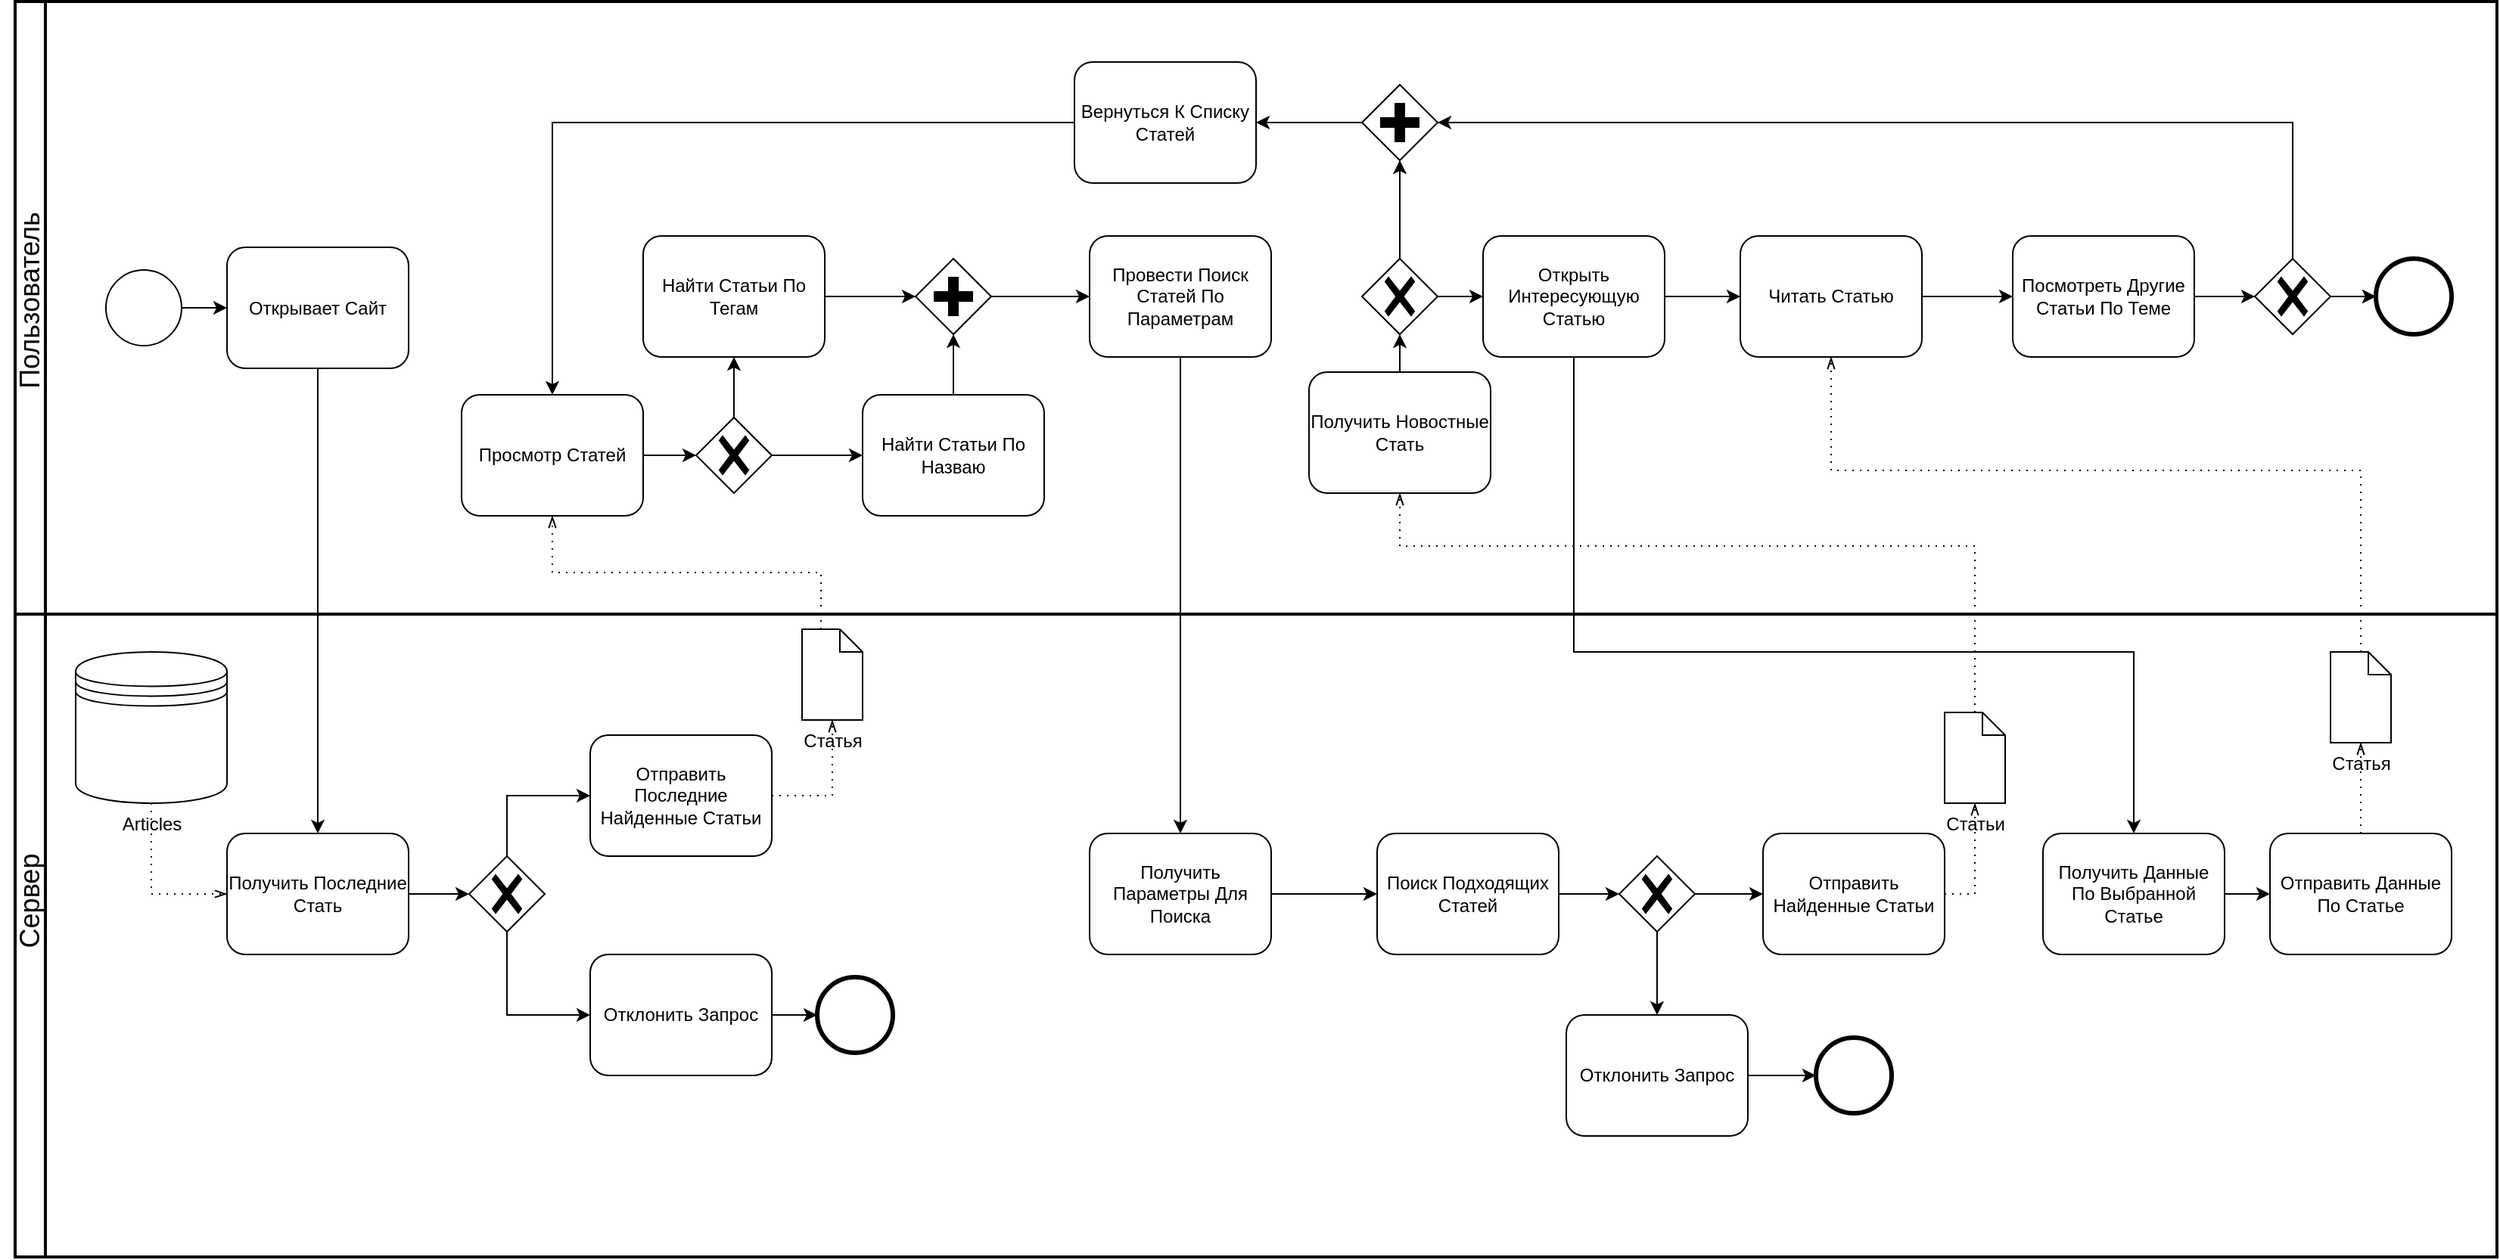 <mxfile version="24.0.7" type="device">
  <diagram name="Page-1" id="2a216829-ef6e-dabb-86c1-c78162f3ba2b">
    <mxGraphModel dx="1217" dy="666" grid="1" gridSize="10" guides="1" tooltips="1" connect="1" arrows="1" fold="1" page="1" pageScale="1" pageWidth="850" pageHeight="1100" background="none" math="0" shadow="0">
      <root>
        <mxCell id="0" />
        <mxCell id="1" parent="0" />
        <mxCell id="TucjEpPuX23Nhl8czytz-80" value="" style="swimlane;html=1;startSize=20;fontStyle=0;collapsible=0;horizontal=0;swimlaneLine=0;fillColor=none;whiteSpace=wrap;" parent="1" vertex="1">
          <mxGeometry x="310" y="1080" width="1640" height="550" as="geometry" />
        </mxCell>
        <mxCell id="TucjEpPuX23Nhl8czytz-85" value="" style="swimlane;html=1;startSize=20;fontStyle=0;collapsible=0;horizontal=0;swimlaneLine=1;swimlaneFillColor=#ffffff;strokeWidth=2;whiteSpace=wrap;" parent="TucjEpPuX23Nhl8czytz-80" vertex="1">
          <mxGeometry y="-280" width="1640" height="405" as="geometry" />
        </mxCell>
        <mxCell id="7a84cebc1def654-1" value="" style="shape=mxgraph.bpmn.shape;html=1;verticalLabelPosition=bottom;labelBackgroundColor=#ffffff;verticalAlign=top;perimeter=ellipsePerimeter;outline=standard;symbol=general;" parent="TucjEpPuX23Nhl8czytz-85" vertex="1">
          <mxGeometry x="60" y="177.5" width="50" height="50" as="geometry" />
        </mxCell>
        <mxCell id="7a84cebc1def654-2" value="Открывает Сайт" style="shape=ext;rounded=1;html=1;whiteSpace=wrap;" parent="TucjEpPuX23Nhl8czytz-85" vertex="1">
          <mxGeometry x="140" y="162.5" width="120" height="80" as="geometry" />
        </mxCell>
        <mxCell id="7a84cebc1def654-36" style="edgeStyle=orthogonalEdgeStyle;rounded=0;html=1;jettySize=auto;orthogonalLoop=1;entryX=0;entryY=0.5;entryDx=0;entryDy=0;exitX=1;exitY=0.5;exitDx=0;exitDy=0;" parent="TucjEpPuX23Nhl8czytz-85" source="7a84cebc1def654-1" target="7a84cebc1def654-2" edge="1">
          <mxGeometry relative="1" as="geometry">
            <mxPoint x="175" y="193" as="targetPoint" />
            <Array as="points">
              <mxPoint x="140" y="203" />
            </Array>
          </mxGeometry>
        </mxCell>
        <mxCell id="TucjEpPuX23Nhl8czytz-19" value="Провести Поиск Статей По Параметрам" style="shape=ext;rounded=1;html=1;whiteSpace=wrap;" parent="TucjEpPuX23Nhl8czytz-85" vertex="1">
          <mxGeometry x="710" y="155" width="120" height="80" as="geometry" />
        </mxCell>
        <mxCell id="TucjEpPuX23Nhl8czytz-45" style="edgeStyle=orthogonalEdgeStyle;rounded=0;orthogonalLoop=1;jettySize=auto;html=1;entryX=0;entryY=0.5;entryDx=0;entryDy=0;" parent="TucjEpPuX23Nhl8czytz-85" source="0IdrTEg0beJuwS93n00U-23" target="TucjEpPuX23Nhl8czytz-19" edge="1">
          <mxGeometry relative="1" as="geometry" />
        </mxCell>
        <mxCell id="TucjEpPuX23Nhl8czytz-25" value="Найти Статьи По Тегам" style="shape=ext;rounded=1;html=1;whiteSpace=wrap;" parent="TucjEpPuX23Nhl8czytz-85" vertex="1">
          <mxGeometry x="415" y="155" width="120" height="80" as="geometry" />
        </mxCell>
        <mxCell id="TucjEpPuX23Nhl8czytz-27" value="Найти Статьи По Назваю" style="shape=ext;rounded=1;html=1;whiteSpace=wrap;" parent="TucjEpPuX23Nhl8czytz-85" vertex="1">
          <mxGeometry x="560" y="260" width="120" height="80" as="geometry" />
        </mxCell>
        <mxCell id="TucjEpPuX23Nhl8czytz-29" value="Читать Статью" style="shape=ext;rounded=1;html=1;whiteSpace=wrap;" parent="TucjEpPuX23Nhl8czytz-85" vertex="1">
          <mxGeometry x="1140" y="155" width="120" height="80" as="geometry" />
        </mxCell>
        <mxCell id="TucjEpPuX23Nhl8czytz-34" value="" style="points=[[0.145,0.145,0],[0.5,0,0],[0.855,0.145,0],[1,0.5,0],[0.855,0.855,0],[0.5,1,0],[0.145,0.855,0],[0,0.5,0]];shape=mxgraph.bpmn.event;html=1;verticalLabelPosition=bottom;labelBackgroundColor=#ffffff;verticalAlign=top;align=center;perimeter=ellipsePerimeter;outlineConnect=0;aspect=fixed;outline=end;symbol=terminate2;" parent="TucjEpPuX23Nhl8czytz-85" vertex="1">
          <mxGeometry x="1560" y="170" width="50" height="50" as="geometry" />
        </mxCell>
        <mxCell id="TucjEpPuX23Nhl8czytz-67" style="edgeStyle=orthogonalEdgeStyle;rounded=0;orthogonalLoop=1;jettySize=auto;html=1;entryX=0;entryY=0.5;entryDx=0;entryDy=0;" parent="TucjEpPuX23Nhl8czytz-85" source="TucjEpPuX23Nhl8czytz-65" target="TucjEpPuX23Nhl8czytz-29" edge="1">
          <mxGeometry relative="1" as="geometry" />
        </mxCell>
        <mxCell id="TucjEpPuX23Nhl8czytz-65" value="Открыть Интересующую Статью" style="shape=ext;rounded=1;html=1;whiteSpace=wrap;" parent="TucjEpPuX23Nhl8czytz-85" vertex="1">
          <mxGeometry x="970" y="155" width="120" height="80" as="geometry" />
        </mxCell>
        <mxCell id="0IdrTEg0beJuwS93n00U-27" style="edgeStyle=orthogonalEdgeStyle;rounded=0;orthogonalLoop=1;jettySize=auto;html=1;entryX=0.5;entryY=0;entryDx=0;entryDy=0;" parent="TucjEpPuX23Nhl8czytz-85" source="TucjEpPuX23Nhl8czytz-66" target="0IdrTEg0beJuwS93n00U-1" edge="1">
          <mxGeometry relative="1" as="geometry" />
        </mxCell>
        <mxCell id="TucjEpPuX23Nhl8czytz-66" value="Вернуться К Списку Статей" style="shape=ext;rounded=1;html=1;whiteSpace=wrap;" parent="TucjEpPuX23Nhl8czytz-85" vertex="1">
          <mxGeometry x="700" y="40" width="120" height="80" as="geometry" />
        </mxCell>
        <mxCell id="TucjEpPuX23Nhl8czytz-71" value="Посмотреть Другие Статьи По Теме" style="shape=ext;rounded=1;html=1;whiteSpace=wrap;" parent="TucjEpPuX23Nhl8czytz-85" vertex="1">
          <mxGeometry x="1320" y="155" width="120" height="80" as="geometry" />
        </mxCell>
        <mxCell id="TucjEpPuX23Nhl8czytz-73" style="edgeStyle=orthogonalEdgeStyle;rounded=0;orthogonalLoop=1;jettySize=auto;html=1;" parent="TucjEpPuX23Nhl8czytz-85" source="TucjEpPuX23Nhl8czytz-29" target="TucjEpPuX23Nhl8czytz-71" edge="1">
          <mxGeometry relative="1" as="geometry" />
        </mxCell>
        <mxCell id="TucjEpPuX23Nhl8czytz-75" style="edgeStyle=orthogonalEdgeStyle;rounded=0;orthogonalLoop=1;jettySize=auto;html=1;entryX=0;entryY=0.5;entryDx=0;entryDy=0;entryPerimeter=0;" parent="TucjEpPuX23Nhl8czytz-85" target="TucjEpPuX23Nhl8czytz-34" edge="1">
          <mxGeometry relative="1" as="geometry">
            <mxPoint x="1530.0" y="195" as="sourcePoint" />
          </mxGeometry>
        </mxCell>
        <mxCell id="TucjEpPuX23Nhl8czytz-74" style="edgeStyle=orthogonalEdgeStyle;rounded=0;orthogonalLoop=1;jettySize=auto;html=1;" parent="TucjEpPuX23Nhl8czytz-85" source="TucjEpPuX23Nhl8czytz-71" target="0IdrTEg0beJuwS93n00U-32" edge="1">
          <mxGeometry relative="1" as="geometry">
            <mxPoint x="1480" y="195" as="targetPoint" />
          </mxGeometry>
        </mxCell>
        <mxCell id="TucjEpPuX23Nhl8czytz-86" value="&lt;font style=&quot;font-size: 18px;&quot;&gt;Пользователь&lt;/font&gt;" style="text;html=1;align=center;verticalAlign=middle;resizable=0;points=[];autosize=1;strokeColor=none;fillColor=none;rotation=-90;" parent="TucjEpPuX23Nhl8czytz-85" vertex="1">
          <mxGeometry x="-60" y="178" width="140" height="40" as="geometry" />
        </mxCell>
        <mxCell id="0IdrTEg0beJuwS93n00U-17" style="edgeStyle=orthogonalEdgeStyle;rounded=0;orthogonalLoop=1;jettySize=auto;html=1;" parent="TucjEpPuX23Nhl8czytz-85" source="0IdrTEg0beJuwS93n00U-1" target="0IdrTEg0beJuwS93n00U-20" edge="1">
          <mxGeometry relative="1" as="geometry">
            <mxPoint x="450" y="300" as="targetPoint" />
          </mxGeometry>
        </mxCell>
        <mxCell id="0IdrTEg0beJuwS93n00U-1" value="Просмотр Статей" style="shape=ext;rounded=1;html=1;whiteSpace=wrap;" parent="TucjEpPuX23Nhl8czytz-85" vertex="1">
          <mxGeometry x="295" y="260" width="120" height="80" as="geometry" />
        </mxCell>
        <mxCell id="0IdrTEg0beJuwS93n00U-21" style="edgeStyle=orthogonalEdgeStyle;rounded=0;orthogonalLoop=1;jettySize=auto;html=1;entryX=0;entryY=0.5;entryDx=0;entryDy=0;" parent="TucjEpPuX23Nhl8czytz-85" source="0IdrTEg0beJuwS93n00U-20" target="TucjEpPuX23Nhl8czytz-27" edge="1">
          <mxGeometry relative="1" as="geometry" />
        </mxCell>
        <mxCell id="0IdrTEg0beJuwS93n00U-22" style="edgeStyle=orthogonalEdgeStyle;rounded=0;orthogonalLoop=1;jettySize=auto;html=1;" parent="TucjEpPuX23Nhl8czytz-85" source="0IdrTEg0beJuwS93n00U-20" target="TucjEpPuX23Nhl8czytz-25" edge="1">
          <mxGeometry relative="1" as="geometry" />
        </mxCell>
        <mxCell id="0IdrTEg0beJuwS93n00U-20" value="" style="points=[[0.25,0.25,0],[0.5,0,0],[0.75,0.25,0],[1,0.5,0],[0.75,0.75,0],[0.5,1,0],[0.25,0.75,0],[0,0.5,0]];shape=mxgraph.bpmn.gateway2;html=1;verticalLabelPosition=bottom;labelBackgroundColor=#ffffff;verticalAlign=top;align=center;perimeter=rhombusPerimeter;outlineConnect=0;outline=none;symbol=none;gwType=exclusive;" parent="TucjEpPuX23Nhl8czytz-85" vertex="1">
          <mxGeometry x="450" y="275" width="50" height="50" as="geometry" />
        </mxCell>
        <mxCell id="0IdrTEg0beJuwS93n00U-24" value="" style="edgeStyle=orthogonalEdgeStyle;rounded=0;orthogonalLoop=1;jettySize=auto;html=1;entryX=0.5;entryY=1;entryDx=0;entryDy=0;exitX=0.5;exitY=0;exitDx=0;exitDy=0;entryPerimeter=0;" parent="TucjEpPuX23Nhl8czytz-85" source="TucjEpPuX23Nhl8czytz-27" target="0IdrTEg0beJuwS93n00U-23" edge="1">
          <mxGeometry relative="1" as="geometry">
            <mxPoint x="930" y="1060" as="sourcePoint" />
            <mxPoint x="1020" y="1015" as="targetPoint" />
          </mxGeometry>
        </mxCell>
        <mxCell id="0IdrTEg0beJuwS93n00U-25" value="" style="edgeStyle=orthogonalEdgeStyle;rounded=0;orthogonalLoop=1;jettySize=auto;html=1;entryX=0;entryY=0.5;entryDx=0;entryDy=0;" parent="TucjEpPuX23Nhl8czytz-85" source="TucjEpPuX23Nhl8czytz-25" target="0IdrTEg0beJuwS93n00U-23" edge="1">
          <mxGeometry relative="1" as="geometry">
            <mxPoint x="845" y="995" as="sourcePoint" />
            <mxPoint x="1020" y="995" as="targetPoint" />
          </mxGeometry>
        </mxCell>
        <mxCell id="0IdrTEg0beJuwS93n00U-23" value="" style="points=[[0.25,0.25,0],[0.5,0,0],[0.75,0.25,0],[1,0.5,0],[0.75,0.75,0],[0.5,1,0],[0.25,0.75,0],[0,0.5,0]];shape=mxgraph.bpmn.gateway2;html=1;verticalLabelPosition=bottom;labelBackgroundColor=#ffffff;verticalAlign=top;align=center;perimeter=rhombusPerimeter;outlineConnect=0;outline=none;symbol=none;gwType=parallel;" parent="TucjEpPuX23Nhl8czytz-85" vertex="1">
          <mxGeometry x="595" y="170" width="50" height="50" as="geometry" />
        </mxCell>
        <mxCell id="0IdrTEg0beJuwS93n00U-30" style="edgeStyle=orthogonalEdgeStyle;rounded=0;orthogonalLoop=1;jettySize=auto;html=1;" parent="TucjEpPuX23Nhl8czytz-85" source="0IdrTEg0beJuwS93n00U-28" target="TucjEpPuX23Nhl8czytz-66" edge="1">
          <mxGeometry relative="1" as="geometry" />
        </mxCell>
        <mxCell id="0IdrTEg0beJuwS93n00U-28" value="" style="points=[[0.25,0.25,0],[0.5,0,0],[0.75,0.25,0],[1,0.5,0],[0.75,0.75,0],[0.5,1,0],[0.25,0.75,0],[0,0.5,0]];shape=mxgraph.bpmn.gateway2;html=1;verticalLabelPosition=bottom;labelBackgroundColor=#ffffff;verticalAlign=top;align=center;perimeter=rhombusPerimeter;outlineConnect=0;outline=none;symbol=none;gwType=parallel;" parent="TucjEpPuX23Nhl8czytz-85" vertex="1">
          <mxGeometry x="890" y="55" width="50" height="50" as="geometry" />
        </mxCell>
        <mxCell id="0IdrTEg0beJuwS93n00U-31" style="edgeStyle=orthogonalEdgeStyle;rounded=0;orthogonalLoop=1;jettySize=auto;html=1;entryX=1;entryY=0.5;entryDx=0;entryDy=0;entryPerimeter=0;" parent="TucjEpPuX23Nhl8czytz-85" source="0IdrTEg0beJuwS93n00U-32" target="0IdrTEg0beJuwS93n00U-28" edge="1">
          <mxGeometry relative="1" as="geometry">
            <mxPoint x="1505" y="170.0" as="sourcePoint" />
            <Array as="points">
              <mxPoint x="1505" y="80" />
            </Array>
          </mxGeometry>
        </mxCell>
        <mxCell id="0IdrTEg0beJuwS93n00U-33" value="" style="edgeStyle=orthogonalEdgeStyle;rounded=0;orthogonalLoop=1;jettySize=auto;html=1;" parent="TucjEpPuX23Nhl8czytz-85" source="0IdrTEg0beJuwS93n00U-32" target="TucjEpPuX23Nhl8czytz-34" edge="1">
          <mxGeometry relative="1" as="geometry" />
        </mxCell>
        <mxCell id="0IdrTEg0beJuwS93n00U-32" value="" style="points=[[0.25,0.25,0],[0.5,0,0],[0.75,0.25,0],[1,0.5,0],[0.75,0.75,0],[0.5,1,0],[0.25,0.75,0],[0,0.5,0]];shape=mxgraph.bpmn.gateway2;html=1;verticalLabelPosition=bottom;labelBackgroundColor=#ffffff;verticalAlign=top;align=center;perimeter=rhombusPerimeter;outlineConnect=0;outline=none;symbol=none;gwType=exclusive;" parent="TucjEpPuX23Nhl8czytz-85" vertex="1">
          <mxGeometry x="1480" y="170" width="50" height="50" as="geometry" />
        </mxCell>
        <mxCell id="CtIp2IQ8Axbut6lDHe1j-6" value="Получить Новостные Стать" style="shape=ext;rounded=1;html=1;whiteSpace=wrap;" vertex="1" parent="TucjEpPuX23Nhl8czytz-85">
          <mxGeometry x="855" y="245" width="120" height="80" as="geometry" />
        </mxCell>
        <mxCell id="CtIp2IQ8Axbut6lDHe1j-9" style="edgeStyle=orthogonalEdgeStyle;rounded=0;orthogonalLoop=1;jettySize=auto;html=1;" edge="1" parent="TucjEpPuX23Nhl8czytz-85" source="CtIp2IQ8Axbut6lDHe1j-7" target="TucjEpPuX23Nhl8czytz-65">
          <mxGeometry relative="1" as="geometry" />
        </mxCell>
        <mxCell id="CtIp2IQ8Axbut6lDHe1j-10" style="edgeStyle=orthogonalEdgeStyle;rounded=0;orthogonalLoop=1;jettySize=auto;html=1;" edge="1" parent="TucjEpPuX23Nhl8czytz-85" source="CtIp2IQ8Axbut6lDHe1j-7" target="0IdrTEg0beJuwS93n00U-28">
          <mxGeometry relative="1" as="geometry" />
        </mxCell>
        <mxCell id="CtIp2IQ8Axbut6lDHe1j-7" value="" style="points=[[0.25,0.25,0],[0.5,0,0],[0.75,0.25,0],[1,0.5,0],[0.75,0.75,0],[0.5,1,0],[0.25,0.75,0],[0,0.5,0]];shape=mxgraph.bpmn.gateway2;html=1;verticalLabelPosition=bottom;labelBackgroundColor=#ffffff;verticalAlign=top;align=center;perimeter=rhombusPerimeter;outlineConnect=0;outline=none;symbol=none;gwType=exclusive;" vertex="1" parent="TucjEpPuX23Nhl8czytz-85">
          <mxGeometry x="890" y="170" width="50" height="50" as="geometry" />
        </mxCell>
        <mxCell id="CtIp2IQ8Axbut6lDHe1j-8" style="edgeStyle=orthogonalEdgeStyle;rounded=0;orthogonalLoop=1;jettySize=auto;html=1;entryX=0.5;entryY=1;entryDx=0;entryDy=0;entryPerimeter=0;" edge="1" parent="TucjEpPuX23Nhl8czytz-85" source="CtIp2IQ8Axbut6lDHe1j-6" target="CtIp2IQ8Axbut6lDHe1j-7">
          <mxGeometry relative="1" as="geometry" />
        </mxCell>
        <mxCell id="TucjEpPuX23Nhl8czytz-84" value="" style="swimlane;html=1;startSize=20;fontStyle=0;collapsible=0;horizontal=0;swimlaneLine=1;swimlaneFillColor=#ffffff;strokeWidth=2;whiteSpace=wrap;" parent="TucjEpPuX23Nhl8czytz-80" vertex="1">
          <mxGeometry y="125" width="1640" height="425" as="geometry" />
        </mxCell>
        <mxCell id="TucjEpPuX23Nhl8czytz-1" value="Получить Последние Стать" style="shape=ext;rounded=1;html=1;whiteSpace=wrap;" parent="TucjEpPuX23Nhl8czytz-84" vertex="1">
          <mxGeometry x="140" y="145" width="120" height="80" as="geometry" />
        </mxCell>
        <mxCell id="TucjEpPuX23Nhl8czytz-4" style="edgeStyle=orthogonalEdgeStyle;rounded=0;orthogonalLoop=1;jettySize=auto;html=1;" parent="TucjEpPuX23Nhl8czytz-84" source="TucjEpPuX23Nhl8czytz-1" target="0IdrTEg0beJuwS93n00U-2" edge="1">
          <mxGeometry relative="1" as="geometry">
            <mxPoint x="310" y="185" as="targetPoint" />
          </mxGeometry>
        </mxCell>
        <mxCell id="TucjEpPuX23Nhl8czytz-6" value="Отправить Последние Найденные Статьи" style="shape=ext;rounded=1;html=1;whiteSpace=wrap;" parent="TucjEpPuX23Nhl8czytz-84" vertex="1">
          <mxGeometry x="380" y="80" width="120" height="80" as="geometry" />
        </mxCell>
        <mxCell id="TucjEpPuX23Nhl8czytz-8" value="" style="points=[[0.145,0.145,0],[0.5,0,0],[0.855,0.145,0],[1,0.5,0],[0.855,0.855,0],[0.5,1,0],[0.145,0.855,0],[0,0.5,0]];shape=mxgraph.bpmn.event;html=1;verticalLabelPosition=bottom;labelBackgroundColor=#ffffff;verticalAlign=top;align=center;perimeter=ellipsePerimeter;outlineConnect=0;aspect=fixed;outline=end;symbol=terminate2;" parent="TucjEpPuX23Nhl8czytz-84" vertex="1">
          <mxGeometry x="530" y="240" width="50" height="50" as="geometry" />
        </mxCell>
        <mxCell id="TucjEpPuX23Nhl8czytz-10" value="Отклонить Запрос" style="shape=ext;rounded=1;html=1;whiteSpace=wrap;" parent="TucjEpPuX23Nhl8czytz-84" vertex="1">
          <mxGeometry x="380" y="225" width="120" height="80" as="geometry" />
        </mxCell>
        <mxCell id="TucjEpPuX23Nhl8czytz-12" style="edgeStyle=orthogonalEdgeStyle;rounded=0;orthogonalLoop=1;jettySize=auto;html=1;entryX=0;entryY=0.5;entryDx=0;entryDy=0;entryPerimeter=0;" parent="TucjEpPuX23Nhl8czytz-84" source="TucjEpPuX23Nhl8czytz-10" target="TucjEpPuX23Nhl8czytz-8" edge="1">
          <mxGeometry relative="1" as="geometry" />
        </mxCell>
        <mxCell id="TucjEpPuX23Nhl8czytz-40" value="Получить Параметры Для Поиска" style="shape=ext;rounded=1;html=1;whiteSpace=wrap;" parent="TucjEpPuX23Nhl8czytz-84" vertex="1">
          <mxGeometry x="710" y="145" width="120" height="80" as="geometry" />
        </mxCell>
        <mxCell id="TucjEpPuX23Nhl8czytz-49" value="Поиск Подходящих Статей" style="shape=ext;rounded=1;html=1;whiteSpace=wrap;" parent="TucjEpPuX23Nhl8czytz-84" vertex="1">
          <mxGeometry x="900" y="145" width="120" height="80" as="geometry" />
        </mxCell>
        <mxCell id="TucjEpPuX23Nhl8czytz-50" style="edgeStyle=orthogonalEdgeStyle;rounded=0;orthogonalLoop=1;jettySize=auto;html=1;entryX=0;entryY=0.5;entryDx=0;entryDy=0;" parent="TucjEpPuX23Nhl8czytz-84" source="TucjEpPuX23Nhl8czytz-40" target="TucjEpPuX23Nhl8czytz-49" edge="1">
          <mxGeometry relative="1" as="geometry" />
        </mxCell>
        <mxCell id="TucjEpPuX23Nhl8czytz-52" style="edgeStyle=orthogonalEdgeStyle;rounded=0;orthogonalLoop=1;jettySize=auto;html=1;" parent="TucjEpPuX23Nhl8czytz-84" source="TucjEpPuX23Nhl8czytz-49" target="0IdrTEg0beJuwS93n00U-8" edge="1">
          <mxGeometry relative="1" as="geometry">
            <mxPoint x="1060" y="185" as="targetPoint" />
          </mxGeometry>
        </mxCell>
        <mxCell id="TucjEpPuX23Nhl8czytz-53" value="Отклонить Запрос" style="shape=ext;rounded=1;html=1;whiteSpace=wrap;" parent="TucjEpPuX23Nhl8czytz-84" vertex="1">
          <mxGeometry x="1025" y="265" width="120" height="80" as="geometry" />
        </mxCell>
        <mxCell id="TucjEpPuX23Nhl8czytz-56" style="edgeStyle=orthogonalEdgeStyle;rounded=0;orthogonalLoop=1;jettySize=auto;html=1;entryX=0.5;entryY=0;entryDx=0;entryDy=0;" parent="TucjEpPuX23Nhl8czytz-84" source="0IdrTEg0beJuwS93n00U-8" target="TucjEpPuX23Nhl8czytz-53" edge="1">
          <mxGeometry relative="1" as="geometry">
            <mxPoint x="1085" y="210" as="sourcePoint" />
          </mxGeometry>
        </mxCell>
        <mxCell id="TucjEpPuX23Nhl8czytz-54" value="" style="points=[[0.145,0.145,0],[0.5,0,0],[0.855,0.145,0],[1,0.5,0],[0.855,0.855,0],[0.5,1,0],[0.145,0.855,0],[0,0.5,0]];shape=mxgraph.bpmn.event;html=1;verticalLabelPosition=bottom;labelBackgroundColor=#ffffff;verticalAlign=top;align=center;perimeter=ellipsePerimeter;outlineConnect=0;aspect=fixed;outline=end;symbol=terminate2;" parent="TucjEpPuX23Nhl8czytz-84" vertex="1">
          <mxGeometry x="1190" y="280" width="50" height="50" as="geometry" />
        </mxCell>
        <mxCell id="TucjEpPuX23Nhl8czytz-55" style="edgeStyle=orthogonalEdgeStyle;rounded=0;orthogonalLoop=1;jettySize=auto;html=1;entryX=0;entryY=0.5;entryDx=0;entryDy=0;entryPerimeter=0;" parent="TucjEpPuX23Nhl8czytz-84" source="TucjEpPuX23Nhl8czytz-53" target="TucjEpPuX23Nhl8czytz-54" edge="1">
          <mxGeometry relative="1" as="geometry" />
        </mxCell>
        <mxCell id="TucjEpPuX23Nhl8czytz-57" value="Отправить Найденные Статьи" style="shape=ext;rounded=1;html=1;whiteSpace=wrap;" parent="TucjEpPuX23Nhl8czytz-84" vertex="1">
          <mxGeometry x="1155" y="145" width="120" height="80" as="geometry" />
        </mxCell>
        <mxCell id="TucjEpPuX23Nhl8czytz-58" style="edgeStyle=orthogonalEdgeStyle;rounded=0;orthogonalLoop=1;jettySize=auto;html=1;" parent="TucjEpPuX23Nhl8czytz-84" source="0IdrTEg0beJuwS93n00U-8" target="TucjEpPuX23Nhl8czytz-57" edge="1">
          <mxGeometry relative="1" as="geometry">
            <mxPoint x="1110" y="185" as="sourcePoint" />
          </mxGeometry>
        </mxCell>
        <mxCell id="TucjEpPuX23Nhl8czytz-87" value="&lt;font style=&quot;font-size: 18px;&quot;&gt;Сервер&lt;br&gt;&lt;/font&gt;" style="text;html=1;align=center;verticalAlign=middle;resizable=0;points=[];autosize=1;strokeColor=none;fillColor=none;rotation=-90;" parent="TucjEpPuX23Nhl8czytz-84" vertex="1">
          <mxGeometry x="-35" y="170" width="90" height="40" as="geometry" />
        </mxCell>
        <mxCell id="TucjEpPuX23Nhl8czytz-115" style="edgeStyle=orthogonalEdgeStyle;rounded=0;orthogonalLoop=1;jettySize=auto;html=1;entryX=0;entryY=0.5;entryDx=0;entryDy=0;" parent="TucjEpPuX23Nhl8czytz-84" source="TucjEpPuX23Nhl8czytz-88" target="TucjEpPuX23Nhl8czytz-114" edge="1">
          <mxGeometry relative="1" as="geometry" />
        </mxCell>
        <mxCell id="TucjEpPuX23Nhl8czytz-88" value="Получить Данные По Выбранной Статье" style="shape=ext;rounded=1;html=1;whiteSpace=wrap;" parent="TucjEpPuX23Nhl8czytz-84" vertex="1">
          <mxGeometry x="1340" y="145" width="120" height="80" as="geometry" />
        </mxCell>
        <mxCell id="TucjEpPuX23Nhl8czytz-114" value="Отправить Данные По Статье" style="shape=ext;rounded=1;html=1;whiteSpace=wrap;" parent="TucjEpPuX23Nhl8czytz-84" vertex="1">
          <mxGeometry x="1490" y="145" width="120" height="80" as="geometry" />
        </mxCell>
        <mxCell id="0IdrTEg0beJuwS93n00U-4" style="edgeStyle=orthogonalEdgeStyle;rounded=0;orthogonalLoop=1;jettySize=auto;html=1;entryX=0;entryY=0.5;entryDx=0;entryDy=0;exitX=0.5;exitY=0;exitDx=0;exitDy=0;exitPerimeter=0;" parent="TucjEpPuX23Nhl8czytz-84" source="0IdrTEg0beJuwS93n00U-2" target="TucjEpPuX23Nhl8czytz-6" edge="1">
          <mxGeometry relative="1" as="geometry" />
        </mxCell>
        <mxCell id="0IdrTEg0beJuwS93n00U-5" style="edgeStyle=orthogonalEdgeStyle;rounded=0;orthogonalLoop=1;jettySize=auto;html=1;entryX=0;entryY=0.5;entryDx=0;entryDy=0;exitX=0.5;exitY=1;exitDx=0;exitDy=0;exitPerimeter=0;" parent="TucjEpPuX23Nhl8czytz-84" source="0IdrTEg0beJuwS93n00U-2" target="TucjEpPuX23Nhl8czytz-10" edge="1">
          <mxGeometry relative="1" as="geometry" />
        </mxCell>
        <mxCell id="0IdrTEg0beJuwS93n00U-2" value="" style="points=[[0.25,0.25,0],[0.5,0,0],[0.75,0.25,0],[1,0.5,0],[0.75,0.75,0],[0.5,1,0],[0.25,0.75,0],[0,0.5,0]];shape=mxgraph.bpmn.gateway2;html=1;verticalLabelPosition=bottom;labelBackgroundColor=#ffffff;verticalAlign=top;align=center;perimeter=rhombusPerimeter;outlineConnect=0;outline=none;symbol=none;gwType=exclusive;" parent="TucjEpPuX23Nhl8czytz-84" vertex="1">
          <mxGeometry x="300" y="160" width="50" height="50" as="geometry" />
        </mxCell>
        <mxCell id="0IdrTEg0beJuwS93n00U-6" value="Articles" style="shape=datastore;html=1;labelPosition=center;verticalLabelPosition=bottom;align=center;verticalAlign=top;" parent="TucjEpPuX23Nhl8czytz-84" vertex="1">
          <mxGeometry x="40" y="25" width="100" height="100" as="geometry" />
        </mxCell>
        <mxCell id="0IdrTEg0beJuwS93n00U-7" value="" style="edgeStyle=elbowEdgeStyle;fontSize=12;html=1;endFill=0;startFill=0;endSize=6;startSize=6;dashed=1;dashPattern=1 4;endArrow=openThin;startArrow=none;rounded=0;exitX=0.5;exitY=1;exitDx=0;exitDy=0;entryX=0;entryY=0.5;entryDx=0;entryDy=0;" parent="TucjEpPuX23Nhl8czytz-84" source="0IdrTEg0beJuwS93n00U-6" target="TucjEpPuX23Nhl8czytz-1" edge="1">
          <mxGeometry width="160" relative="1" as="geometry">
            <mxPoint x="80" y="120" as="sourcePoint" />
            <mxPoint x="240" y="120" as="targetPoint" />
            <Array as="points">
              <mxPoint x="90" y="160" />
            </Array>
          </mxGeometry>
        </mxCell>
        <mxCell id="0IdrTEg0beJuwS93n00U-8" value="" style="points=[[0.25,0.25,0],[0.5,0,0],[0.75,0.25,0],[1,0.5,0],[0.75,0.75,0],[0.5,1,0],[0.25,0.75,0],[0,0.5,0]];shape=mxgraph.bpmn.gateway2;html=1;verticalLabelPosition=bottom;labelBackgroundColor=#ffffff;verticalAlign=top;align=center;perimeter=rhombusPerimeter;outlineConnect=0;outline=none;symbol=none;gwType=exclusive;" parent="TucjEpPuX23Nhl8czytz-84" vertex="1">
          <mxGeometry x="1060" y="160" width="50" height="50" as="geometry" />
        </mxCell>
        <mxCell id="0IdrTEg0beJuwS93n00U-9" value="Статья" style="shape=mxgraph.bpmn.data;labelPosition=center;verticalLabelPosition=bottom;align=center;verticalAlign=top;size=15;html=1;" parent="TucjEpPuX23Nhl8czytz-84" vertex="1">
          <mxGeometry x="520" y="10" width="40" height="60" as="geometry" />
        </mxCell>
        <mxCell id="0IdrTEg0beJuwS93n00U-12" value="" style="edgeStyle=elbowEdgeStyle;fontSize=12;html=1;endFill=0;startFill=0;endSize=6;startSize=6;dashed=1;dashPattern=1 4;endArrow=openThin;startArrow=none;rounded=0;exitX=1;exitY=0.5;exitDx=0;exitDy=0;entryX=0.5;entryY=1;entryDx=0;entryDy=0;entryPerimeter=0;" parent="TucjEpPuX23Nhl8czytz-84" source="TucjEpPuX23Nhl8czytz-6" target="0IdrTEg0beJuwS93n00U-9" edge="1">
          <mxGeometry width="160" relative="1" as="geometry">
            <mxPoint x="520" y="140" as="sourcePoint" />
            <mxPoint x="680" y="140" as="targetPoint" />
            <Array as="points">
              <mxPoint x="540" y="100" />
            </Array>
          </mxGeometry>
        </mxCell>
        <mxCell id="0IdrTEg0beJuwS93n00U-35" value="Статьи" style="shape=mxgraph.bpmn.data;labelPosition=center;verticalLabelPosition=bottom;align=center;verticalAlign=top;size=15;html=1;" parent="TucjEpPuX23Nhl8czytz-84" vertex="1">
          <mxGeometry x="1275" y="65" width="40" height="60" as="geometry" />
        </mxCell>
        <mxCell id="0IdrTEg0beJuwS93n00U-37" value="" style="edgeStyle=elbowEdgeStyle;fontSize=12;html=1;endFill=0;startFill=0;endSize=6;startSize=6;dashed=1;dashPattern=1 4;endArrow=openThin;startArrow=none;rounded=0;entryX=0.5;entryY=1;entryDx=0;entryDy=0;entryPerimeter=0;exitX=1;exitY=0.5;exitDx=0;exitDy=0;" parent="TucjEpPuX23Nhl8czytz-84" source="TucjEpPuX23Nhl8czytz-57" target="0IdrTEg0beJuwS93n00U-35" edge="1">
          <mxGeometry width="160" relative="1" as="geometry">
            <mxPoint x="1230" y="180" as="sourcePoint" />
            <mxPoint x="1390" y="180" as="targetPoint" />
            <Array as="points">
              <mxPoint x="1295" y="160" />
            </Array>
          </mxGeometry>
        </mxCell>
        <mxCell id="CtIp2IQ8Axbut6lDHe1j-3" value="Статья" style="shape=mxgraph.bpmn.data;labelPosition=center;verticalLabelPosition=bottom;align=center;verticalAlign=top;size=15;html=1;" vertex="1" parent="TucjEpPuX23Nhl8czytz-84">
          <mxGeometry x="1530" y="25" width="40" height="60" as="geometry" />
        </mxCell>
        <mxCell id="CtIp2IQ8Axbut6lDHe1j-4" value="" style="edgeStyle=elbowEdgeStyle;fontSize=12;html=1;endFill=0;startFill=0;endSize=6;startSize=6;dashed=1;dashPattern=1 4;endArrow=openThin;startArrow=none;rounded=0;entryX=0.5;entryY=1;entryDx=0;entryDy=0;entryPerimeter=0;exitX=0.5;exitY=0;exitDx=0;exitDy=0;" edge="1" parent="TucjEpPuX23Nhl8czytz-84" source="TucjEpPuX23Nhl8czytz-114" target="CtIp2IQ8Axbut6lDHe1j-3">
          <mxGeometry width="160" relative="1" as="geometry">
            <mxPoint x="1560" y="120" as="sourcePoint" />
            <mxPoint x="1720" y="120" as="targetPoint" />
          </mxGeometry>
        </mxCell>
        <mxCell id="TucjEpPuX23Nhl8czytz-16" style="edgeStyle=orthogonalEdgeStyle;rounded=0;orthogonalLoop=1;jettySize=auto;html=1;entryX=0.5;entryY=0;entryDx=0;entryDy=0;endArrow=classic;endFill=1;" parent="TucjEpPuX23Nhl8czytz-80" source="7a84cebc1def654-2" target="TucjEpPuX23Nhl8czytz-1" edge="1">
          <mxGeometry relative="1" as="geometry" />
        </mxCell>
        <mxCell id="TucjEpPuX23Nhl8czytz-47" style="edgeStyle=orthogonalEdgeStyle;rounded=0;orthogonalLoop=1;jettySize=auto;html=1;endArrow=classic;endFill=1;" parent="TucjEpPuX23Nhl8czytz-80" source="TucjEpPuX23Nhl8czytz-19" target="TucjEpPuX23Nhl8czytz-40" edge="1">
          <mxGeometry relative="1" as="geometry" />
        </mxCell>
        <mxCell id="TucjEpPuX23Nhl8czytz-90" style="edgeStyle=orthogonalEdgeStyle;rounded=0;orthogonalLoop=1;jettySize=auto;html=1;entryX=0.5;entryY=0;entryDx=0;entryDy=0;endArrow=classic;endFill=1;" parent="TucjEpPuX23Nhl8czytz-80" source="TucjEpPuX23Nhl8czytz-65" target="TucjEpPuX23Nhl8czytz-88" edge="1">
          <mxGeometry relative="1" as="geometry">
            <Array as="points">
              <mxPoint x="1030" y="150" />
              <mxPoint x="1400" y="150" />
            </Array>
          </mxGeometry>
        </mxCell>
        <mxCell id="0IdrTEg0beJuwS93n00U-16" value="" style="edgeStyle=orthogonalEdgeStyle;fontSize=12;html=1;endFill=0;startFill=0;endSize=6;startSize=6;dashed=1;dashPattern=1 4;endArrow=openThin;startArrow=none;rounded=0;exitX=0;exitY=0;exitDx=12.5;exitDy=0;exitPerimeter=0;" parent="TucjEpPuX23Nhl8czytz-80" source="0IdrTEg0beJuwS93n00U-9" target="0IdrTEg0beJuwS93n00U-1" edge="1">
          <mxGeometry width="160" relative="1" as="geometry">
            <mxPoint x="290" y="140" as="sourcePoint" />
            <mxPoint x="450" y="140" as="targetPoint" />
          </mxGeometry>
        </mxCell>
        <mxCell id="CtIp2IQ8Axbut6lDHe1j-1" value="" style="edgeStyle=orthogonalEdgeStyle;fontSize=12;html=1;endFill=0;startFill=0;endSize=6;startSize=6;dashed=1;dashPattern=1 4;endArrow=openThin;startArrow=none;rounded=0;exitX=0.5;exitY=0;exitDx=0;exitDy=0;exitPerimeter=0;entryX=0.5;entryY=1;entryDx=0;entryDy=0;" edge="1" parent="TucjEpPuX23Nhl8czytz-80" source="0IdrTEg0beJuwS93n00U-35" target="CtIp2IQ8Axbut6lDHe1j-6">
          <mxGeometry width="160" relative="1" as="geometry">
            <mxPoint x="1270" y="60" as="sourcePoint" />
            <mxPoint x="1430" y="60" as="targetPoint" />
            <Array as="points">
              <mxPoint x="1295" y="80" />
              <mxPoint x="915" y="80" />
            </Array>
          </mxGeometry>
        </mxCell>
        <mxCell id="CtIp2IQ8Axbut6lDHe1j-2" value="" style="edgeStyle=orthogonalEdgeStyle;fontSize=12;html=1;endFill=0;startFill=0;endSize=6;startSize=6;dashed=1;dashPattern=1 4;endArrow=openThin;startArrow=none;rounded=0;exitX=0.5;exitY=0;exitDx=0;exitDy=0;entryX=0.5;entryY=1;entryDx=0;entryDy=0;exitPerimeter=0;" edge="1" parent="TucjEpPuX23Nhl8czytz-80" source="CtIp2IQ8Axbut6lDHe1j-3" target="TucjEpPuX23Nhl8czytz-29">
          <mxGeometry width="160" relative="1" as="geometry">
            <mxPoint x="1480" y="140" as="sourcePoint" />
            <mxPoint x="1640" y="140" as="targetPoint" />
            <Array as="points">
              <mxPoint x="1550" y="30" />
              <mxPoint x="1200" y="30" />
            </Array>
          </mxGeometry>
        </mxCell>
      </root>
    </mxGraphModel>
  </diagram>
</mxfile>
